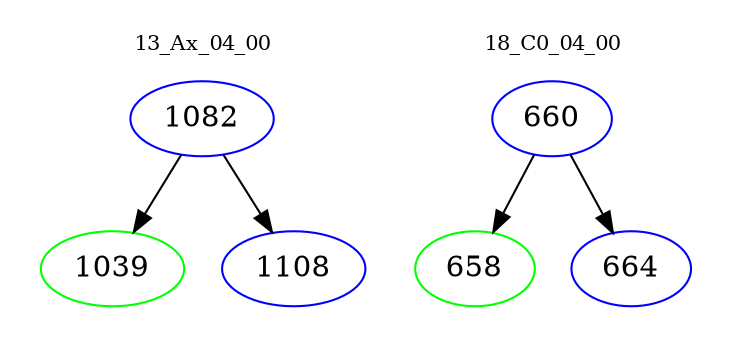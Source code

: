 digraph{
subgraph cluster_0 {
color = white
label = "13_Ax_04_00";
fontsize=10;
T0_1082 [label="1082", color="blue"]
T0_1082 -> T0_1039 [color="black"]
T0_1039 [label="1039", color="green"]
T0_1082 -> T0_1108 [color="black"]
T0_1108 [label="1108", color="blue"]
}
subgraph cluster_1 {
color = white
label = "18_C0_04_00";
fontsize=10;
T1_660 [label="660", color="blue"]
T1_660 -> T1_658 [color="black"]
T1_658 [label="658", color="green"]
T1_660 -> T1_664 [color="black"]
T1_664 [label="664", color="blue"]
}
}
